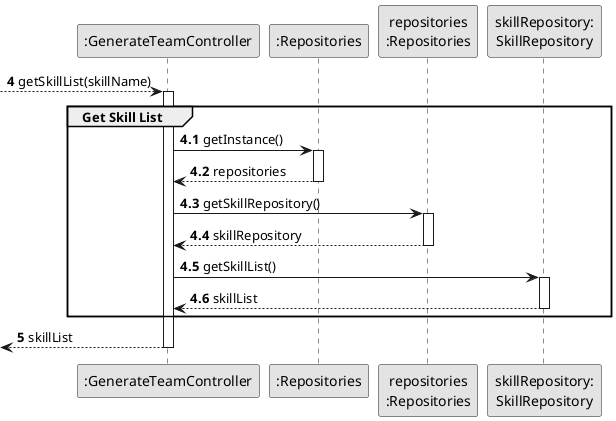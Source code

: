 @startuml
skinparam monochrome true
skinparam packageStyle rectangle
skinparam shadowing false

participant ":GenerateTeamController" as CRL
participant ":Repositories" as REP
participant "repositories\n:Repositories" as PLAT
participant "skillRepository:\nSkillRepository" as SkillRepository

autonumber 4
--> CRL: getSkillList(skillName)

autonumber 4.1

activate CRL
group Get Skill List

CRL -> REP : getInstance()
activate REP

    REP --> CRL : repositories

deactivate REP

CRL -> PLAT : getSkillRepository()

activate PLAT

    PLAT --> CRL : skillRepository

deactivate PLAT

CRL -> SkillRepository : getSkillList()

activate SkillRepository

   SkillRepository --> CRL : skillList

deactivate SkillRepository
end

autonumber 5
<--CRL : skillList
deactivate CRL


@enduml